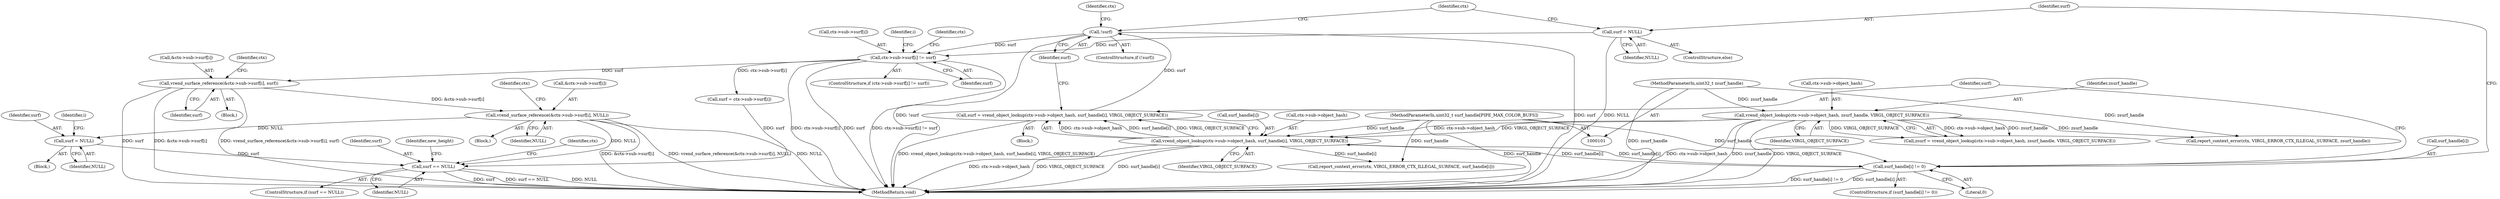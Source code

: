 digraph "0_virglrenderer_48f67f60967f963b698ec8df57ec6912a43d6282_0@array" {
"1000249" [label="(Call,vrend_surface_reference(&ctx->sub->surf[i], surf))"];
"1000239" [label="(Call,ctx->sub->surf[i] != surf)"];
"1000224" [label="(Call,!surf)"];
"1000211" [label="(Call,surf = vrend_object_lookup(ctx->sub->object_hash, surf_handle[i], VIRGL_OBJECT_SURFACE))"];
"1000213" [label="(Call,vrend_object_lookup(ctx->sub->object_hash, surf_handle[i], VIRGL_OBJECT_SURFACE))"];
"1000133" [label="(Call,vrend_object_lookup(ctx->sub->object_hash, zsurf_handle, VIRGL_OBJECT_SURFACE))"];
"1000105" [label="(MethodParameterIn,uint32_t zsurf_handle)"];
"1000205" [label="(Call,surf_handle[i] != 0)"];
"1000104" [label="(MethodParameterIn,uint32_t surf_handle[PIPE_MAX_COLOR_BUFS])"];
"1000235" [label="(Call,surf = NULL)"];
"1000285" [label="(Call,vrend_surface_reference(&ctx->sub->surf[i], NULL))"];
"1000367" [label="(Call,surf = NULL)"];
"1000404" [label="(Call,surf == NULL)"];
"1000285" [label="(Call,vrend_surface_reference(&ctx->sub->surf[i], NULL))"];
"1000210" [label="(Block,)"];
"1000224" [label="(Call,!surf)"];
"1000284" [label="(Block,)"];
"1000105" [label="(MethodParameterIn,uint32_t zsurf_handle)"];
"1000249" [label="(Call,vrend_surface_reference(&ctx->sub->surf[i], surf))"];
"1000131" [label="(Call,zsurf = vrend_object_lookup(ctx->sub->object_hash, zsurf_handle, VIRGL_OBJECT_SURFACE))"];
"1000237" [label="(Identifier,NULL)"];
"1000228" [label="(Identifier,ctx)"];
"1000222" [label="(Identifier,VIRGL_OBJECT_SURFACE)"];
"1000225" [label="(Identifier,surf)"];
"1000223" [label="(ControlStructure,if (!surf))"];
"1000213" [label="(Call,vrend_object_lookup(ctx->sub->object_hash, surf_handle[i], VIRGL_OBJECT_SURFACE))"];
"1000409" [label="(Identifier,ctx)"];
"1000406" [label="(Identifier,NULL)"];
"1000227" [label="(Call,report_context_error(ctx, VIRGL_ERROR_CTX_ILLEGAL_SURFACE, surf_handle[i]))"];
"1000206" [label="(Call,surf_handle[i])"];
"1000393" [label="(Call,surf = ctx->sub->surf[i])"];
"1000296" [label="(Identifier,ctx)"];
"1000403" [label="(ControlStructure,if (surf == NULL))"];
"1000204" [label="(ControlStructure,if (surf_handle[i] != 0))"];
"1000258" [label="(Identifier,surf)"];
"1000134" [label="(Call,ctx->sub->object_hash)"];
"1000140" [label="(Identifier,VIRGL_OBJECT_SURFACE)"];
"1000286" [label="(Call,&ctx->sub->surf[i])"];
"1000205" [label="(Call,surf_handle[i] != 0)"];
"1000372" [label="(Identifier,i)"];
"1000202" [label="(Identifier,i)"];
"1000214" [label="(Call,ctx->sub->object_hash)"];
"1000219" [label="(Call,surf_handle[i])"];
"1000248" [label="(Block,)"];
"1000133" [label="(Call,vrend_object_lookup(ctx->sub->object_hash, zsurf_handle, VIRGL_OBJECT_SURFACE))"];
"1000235" [label="(Call,surf = NULL)"];
"1000260" [label="(Identifier,ctx)"];
"1000405" [label="(Identifier,surf)"];
"1000209" [label="(Literal,0)"];
"1000243" [label="(Identifier,ctx)"];
"1000366" [label="(Block,)"];
"1000414" [label="(Identifier,new_height)"];
"1000145" [label="(Call,report_context_error(ctx, VIRGL_ERROR_CTX_ILLEGAL_SURFACE, zsurf_handle))"];
"1000254" [label="(Identifier,ctx)"];
"1000211" [label="(Call,surf = vrend_object_lookup(ctx->sub->object_hash, surf_handle[i], VIRGL_OBJECT_SURFACE))"];
"1000367" [label="(Call,surf = NULL)"];
"1000238" [label="(ControlStructure,if (ctx->sub->surf[i] != surf))"];
"1000240" [label="(Call,ctx->sub->surf[i])"];
"1000247" [label="(Identifier,surf)"];
"1000212" [label="(Identifier,surf)"];
"1000234" [label="(ControlStructure,else)"];
"1000104" [label="(MethodParameterIn,uint32_t surf_handle[PIPE_MAX_COLOR_BUFS])"];
"1000236" [label="(Identifier,surf)"];
"1000369" [label="(Identifier,NULL)"];
"1000530" [label="(MethodReturn,void)"];
"1000139" [label="(Identifier,zsurf_handle)"];
"1000294" [label="(Identifier,NULL)"];
"1000368" [label="(Identifier,surf)"];
"1000239" [label="(Call,ctx->sub->surf[i] != surf)"];
"1000250" [label="(Call,&ctx->sub->surf[i])"];
"1000404" [label="(Call,surf == NULL)"];
"1000249" -> "1000248"  [label="AST: "];
"1000249" -> "1000258"  [label="CFG: "];
"1000250" -> "1000249"  [label="AST: "];
"1000258" -> "1000249"  [label="AST: "];
"1000260" -> "1000249"  [label="CFG: "];
"1000249" -> "1000530"  [label="DDG: surf"];
"1000249" -> "1000530"  [label="DDG: &ctx->sub->surf[i]"];
"1000249" -> "1000530"  [label="DDG: vrend_surface_reference(&ctx->sub->surf[i], surf)"];
"1000239" -> "1000249"  [label="DDG: surf"];
"1000249" -> "1000285"  [label="DDG: &ctx->sub->surf[i]"];
"1000239" -> "1000238"  [label="AST: "];
"1000239" -> "1000247"  [label="CFG: "];
"1000240" -> "1000239"  [label="AST: "];
"1000247" -> "1000239"  [label="AST: "];
"1000254" -> "1000239"  [label="CFG: "];
"1000202" -> "1000239"  [label="CFG: "];
"1000239" -> "1000530"  [label="DDG: ctx->sub->surf[i] != surf"];
"1000239" -> "1000530"  [label="DDG: ctx->sub->surf[i]"];
"1000239" -> "1000530"  [label="DDG: surf"];
"1000224" -> "1000239"  [label="DDG: surf"];
"1000235" -> "1000239"  [label="DDG: surf"];
"1000239" -> "1000393"  [label="DDG: ctx->sub->surf[i]"];
"1000224" -> "1000223"  [label="AST: "];
"1000224" -> "1000225"  [label="CFG: "];
"1000225" -> "1000224"  [label="AST: "];
"1000228" -> "1000224"  [label="CFG: "];
"1000243" -> "1000224"  [label="CFG: "];
"1000224" -> "1000530"  [label="DDG: surf"];
"1000224" -> "1000530"  [label="DDG: !surf"];
"1000211" -> "1000224"  [label="DDG: surf"];
"1000211" -> "1000210"  [label="AST: "];
"1000211" -> "1000213"  [label="CFG: "];
"1000212" -> "1000211"  [label="AST: "];
"1000213" -> "1000211"  [label="AST: "];
"1000225" -> "1000211"  [label="CFG: "];
"1000211" -> "1000530"  [label="DDG: vrend_object_lookup(ctx->sub->object_hash, surf_handle[i], VIRGL_OBJECT_SURFACE)"];
"1000213" -> "1000211"  [label="DDG: ctx->sub->object_hash"];
"1000213" -> "1000211"  [label="DDG: surf_handle[i]"];
"1000213" -> "1000211"  [label="DDG: VIRGL_OBJECT_SURFACE"];
"1000213" -> "1000222"  [label="CFG: "];
"1000214" -> "1000213"  [label="AST: "];
"1000219" -> "1000213"  [label="AST: "];
"1000222" -> "1000213"  [label="AST: "];
"1000213" -> "1000530"  [label="DDG: surf_handle[i]"];
"1000213" -> "1000530"  [label="DDG: ctx->sub->object_hash"];
"1000213" -> "1000530"  [label="DDG: VIRGL_OBJECT_SURFACE"];
"1000213" -> "1000205"  [label="DDG: surf_handle[i]"];
"1000133" -> "1000213"  [label="DDG: ctx->sub->object_hash"];
"1000133" -> "1000213"  [label="DDG: VIRGL_OBJECT_SURFACE"];
"1000205" -> "1000213"  [label="DDG: surf_handle[i]"];
"1000104" -> "1000213"  [label="DDG: surf_handle"];
"1000213" -> "1000227"  [label="DDG: surf_handle[i]"];
"1000133" -> "1000131"  [label="AST: "];
"1000133" -> "1000140"  [label="CFG: "];
"1000134" -> "1000133"  [label="AST: "];
"1000139" -> "1000133"  [label="AST: "];
"1000140" -> "1000133"  [label="AST: "];
"1000131" -> "1000133"  [label="CFG: "];
"1000133" -> "1000530"  [label="DDG: zsurf_handle"];
"1000133" -> "1000530"  [label="DDG: VIRGL_OBJECT_SURFACE"];
"1000133" -> "1000530"  [label="DDG: ctx->sub->object_hash"];
"1000133" -> "1000131"  [label="DDG: ctx->sub->object_hash"];
"1000133" -> "1000131"  [label="DDG: zsurf_handle"];
"1000133" -> "1000131"  [label="DDG: VIRGL_OBJECT_SURFACE"];
"1000105" -> "1000133"  [label="DDG: zsurf_handle"];
"1000133" -> "1000145"  [label="DDG: zsurf_handle"];
"1000105" -> "1000101"  [label="AST: "];
"1000105" -> "1000530"  [label="DDG: zsurf_handle"];
"1000105" -> "1000145"  [label="DDG: zsurf_handle"];
"1000205" -> "1000204"  [label="AST: "];
"1000205" -> "1000209"  [label="CFG: "];
"1000206" -> "1000205"  [label="AST: "];
"1000209" -> "1000205"  [label="AST: "];
"1000212" -> "1000205"  [label="CFG: "];
"1000236" -> "1000205"  [label="CFG: "];
"1000205" -> "1000530"  [label="DDG: surf_handle[i]"];
"1000205" -> "1000530"  [label="DDG: surf_handle[i] != 0"];
"1000104" -> "1000205"  [label="DDG: surf_handle"];
"1000104" -> "1000101"  [label="AST: "];
"1000104" -> "1000530"  [label="DDG: surf_handle"];
"1000104" -> "1000227"  [label="DDG: surf_handle"];
"1000235" -> "1000234"  [label="AST: "];
"1000235" -> "1000237"  [label="CFG: "];
"1000236" -> "1000235"  [label="AST: "];
"1000237" -> "1000235"  [label="AST: "];
"1000243" -> "1000235"  [label="CFG: "];
"1000235" -> "1000530"  [label="DDG: NULL"];
"1000285" -> "1000284"  [label="AST: "];
"1000285" -> "1000294"  [label="CFG: "];
"1000286" -> "1000285"  [label="AST: "];
"1000294" -> "1000285"  [label="AST: "];
"1000296" -> "1000285"  [label="CFG: "];
"1000285" -> "1000530"  [label="DDG: &ctx->sub->surf[i]"];
"1000285" -> "1000530"  [label="DDG: vrend_surface_reference(&ctx->sub->surf[i], NULL)"];
"1000285" -> "1000530"  [label="DDG: NULL"];
"1000285" -> "1000367"  [label="DDG: NULL"];
"1000285" -> "1000404"  [label="DDG: NULL"];
"1000367" -> "1000366"  [label="AST: "];
"1000367" -> "1000369"  [label="CFG: "];
"1000368" -> "1000367"  [label="AST: "];
"1000369" -> "1000367"  [label="AST: "];
"1000372" -> "1000367"  [label="CFG: "];
"1000367" -> "1000404"  [label="DDG: surf"];
"1000404" -> "1000403"  [label="AST: "];
"1000404" -> "1000406"  [label="CFG: "];
"1000405" -> "1000404"  [label="AST: "];
"1000406" -> "1000404"  [label="AST: "];
"1000409" -> "1000404"  [label="CFG: "];
"1000414" -> "1000404"  [label="CFG: "];
"1000404" -> "1000530"  [label="DDG: surf"];
"1000404" -> "1000530"  [label="DDG: surf == NULL"];
"1000404" -> "1000530"  [label="DDG: NULL"];
"1000393" -> "1000404"  [label="DDG: surf"];
}
